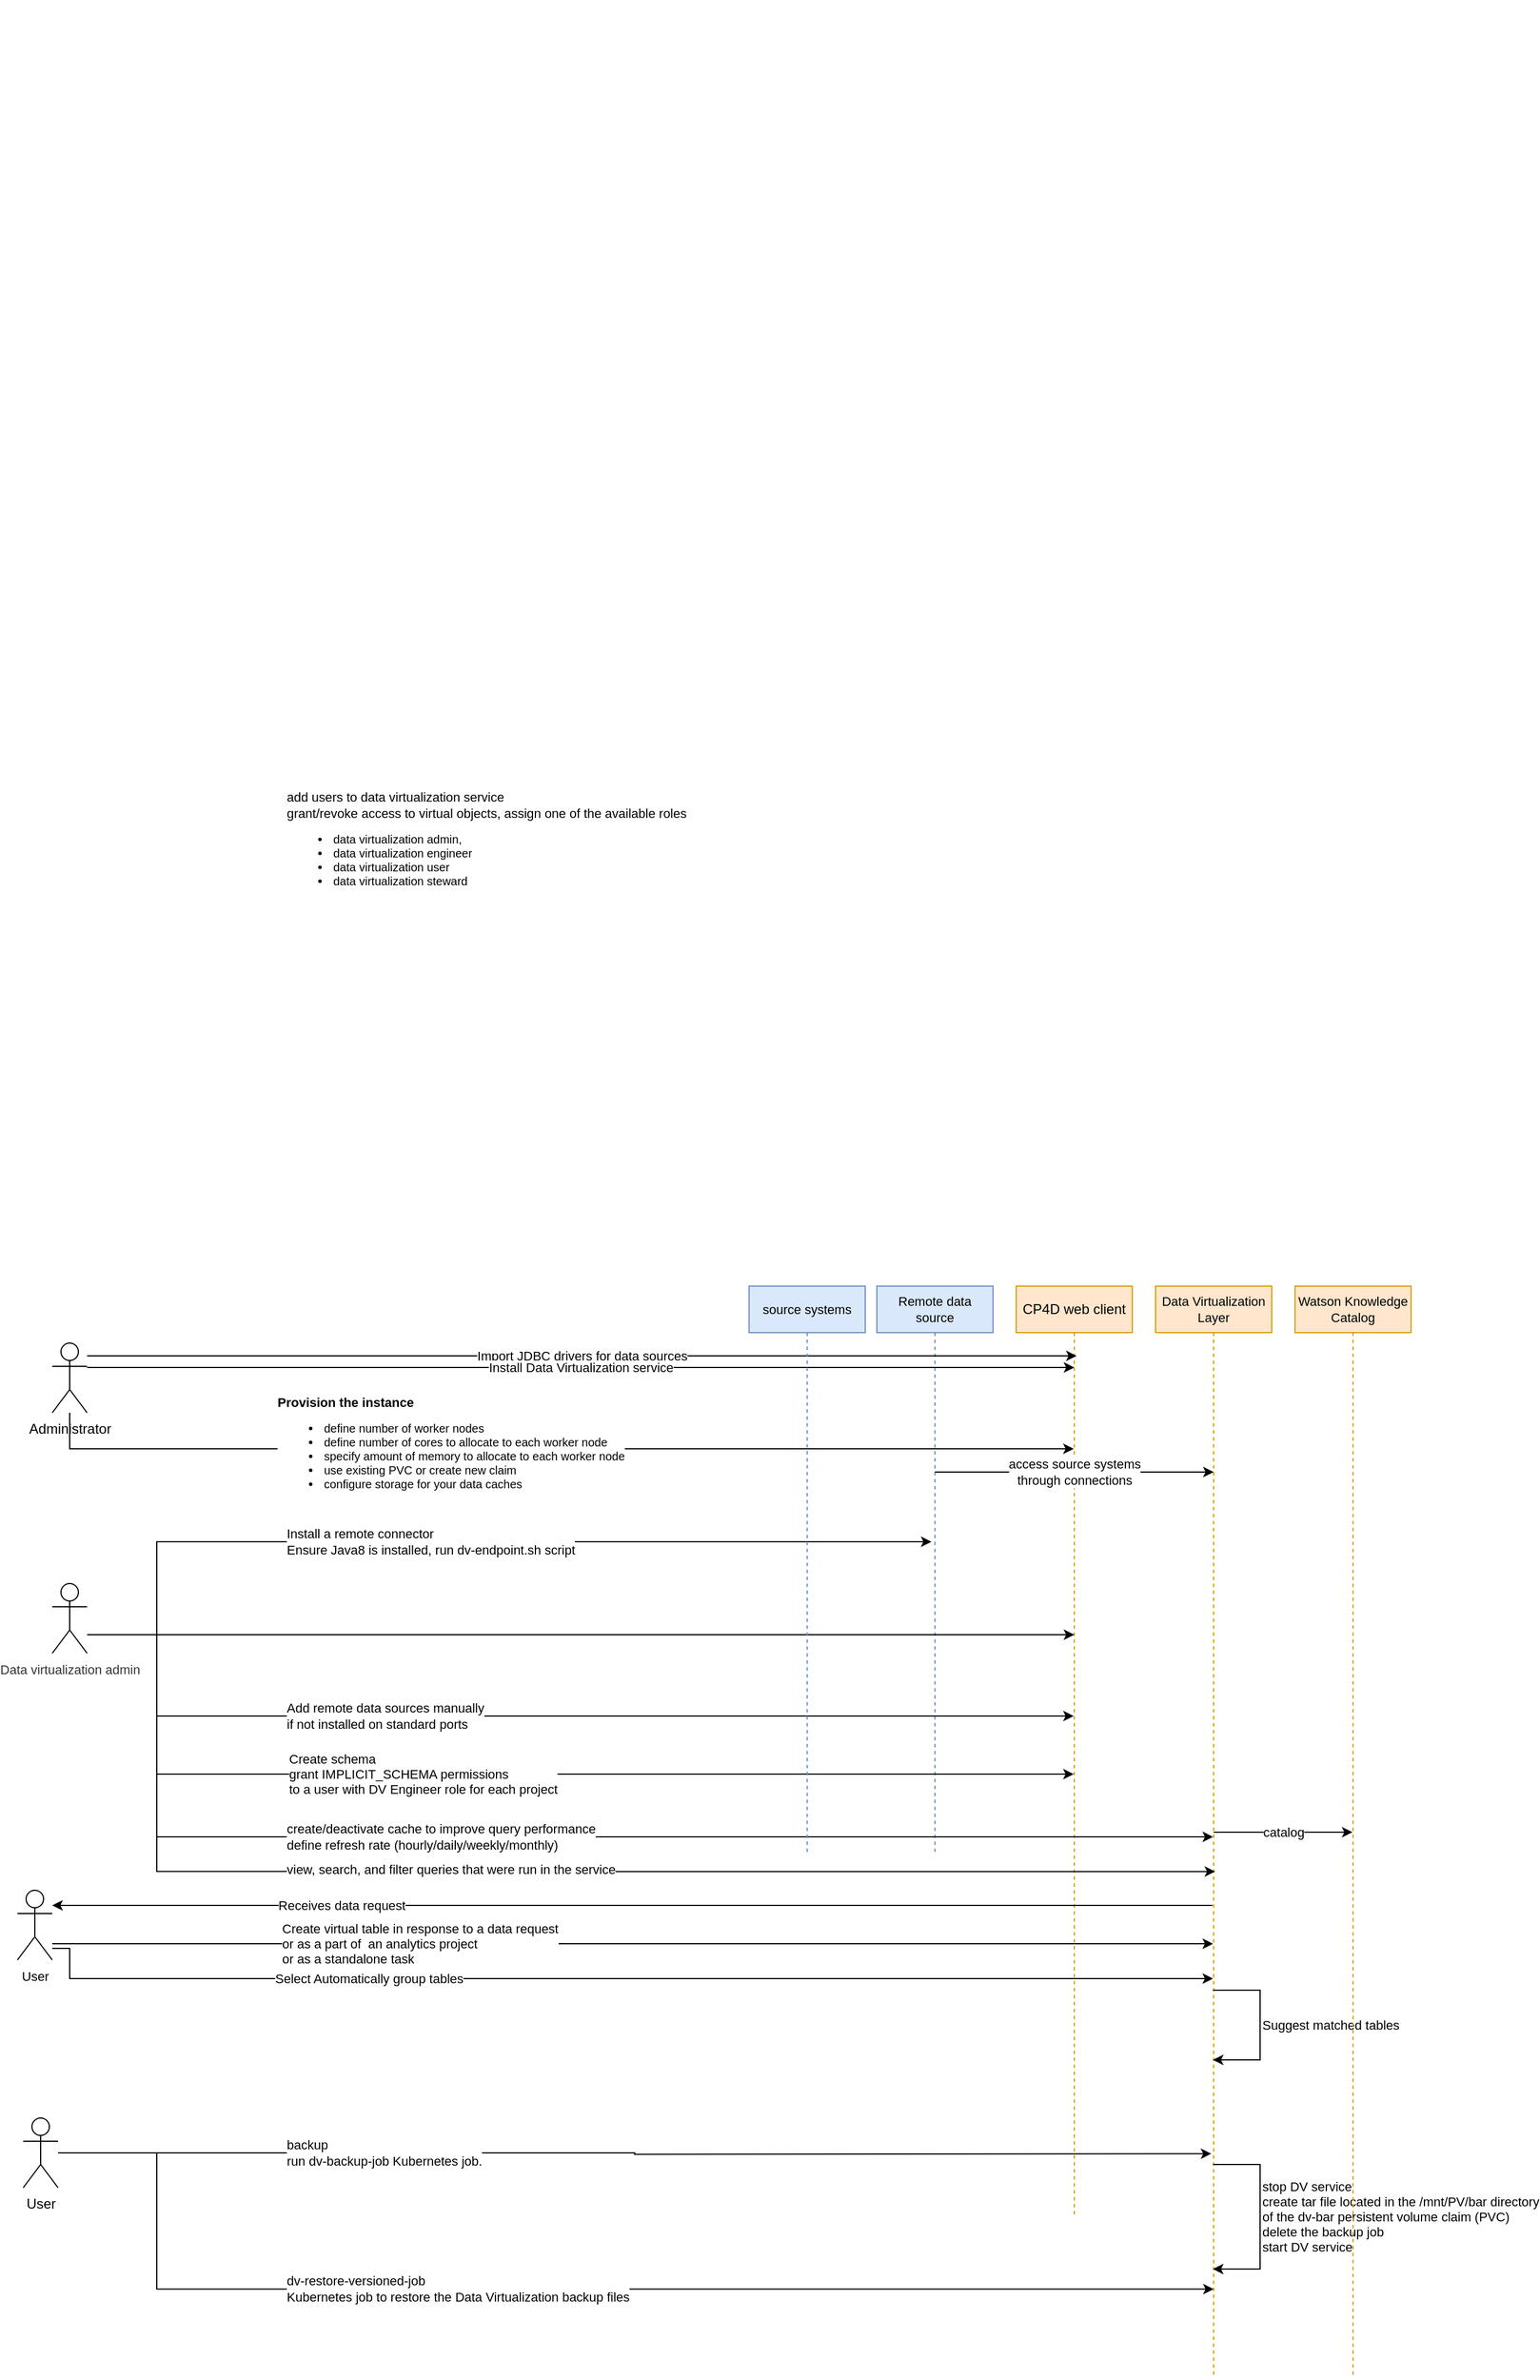 <mxfile version="13.4.2" type="github">
  <diagram id="DmjefM-3_SJbnNz2ie8g" name="Page-1">
    <mxGraphModel dx="769" dy="394" grid="1" gridSize="10" guides="1" tooltips="1" connect="1" arrows="1" fold="1" page="1" pageScale="1" pageWidth="850" pageHeight="1100" math="0" shadow="0">
      <root>
        <mxCell id="0" />
        <mxCell id="1" parent="0" />
        <mxCell id="h26CRx6ADfj_f1zQn1qs-1" value="CP4D web client" style="shape=umlLifeline;perimeter=lifelinePerimeter;whiteSpace=wrap;html=1;container=1;collapsible=0;recursiveResize=0;outlineConnect=0;fillColor=#ffe6cc;strokeColor=#d79b00;" vertex="1" parent="1">
          <mxGeometry x="1450" y="30" width="100" height="800" as="geometry" />
        </mxCell>
        <mxCell id="h26CRx6ADfj_f1zQn1qs-18" value="Receives data request" style="edgeStyle=orthogonalEdgeStyle;rounded=0;orthogonalLoop=1;jettySize=auto;html=1;" edge="1" parent="1" target="h26CRx6ADfj_f1zQn1qs-7">
          <mxGeometry x="0.503" relative="1" as="geometry">
            <mxPoint x="1619" y="563" as="sourcePoint" />
            <mxPoint x="650" y="530" as="targetPoint" />
            <Array as="points">
              <mxPoint x="630" y="563" />
              <mxPoint x="630" y="563" />
            </Array>
            <mxPoint as="offset" />
          </mxGeometry>
        </mxCell>
        <mxCell id="h26CRx6ADfj_f1zQn1qs-35" value="catalog" style="edgeStyle=orthogonalEdgeStyle;rounded=0;orthogonalLoop=1;jettySize=auto;html=1;" edge="1" parent="1" source="h26CRx6ADfj_f1zQn1qs-2" target="h26CRx6ADfj_f1zQn1qs-34">
          <mxGeometry relative="1" as="geometry">
            <Array as="points">
              <mxPoint x="1690" y="610" />
              <mxPoint x="1690" y="610" />
            </Array>
          </mxGeometry>
        </mxCell>
        <mxCell id="h26CRx6ADfj_f1zQn1qs-2" value="Data Virtualization Layer" style="shape=umlLifeline;perimeter=lifelinePerimeter;whiteSpace=wrap;html=1;container=1;collapsible=0;recursiveResize=0;outlineConnect=0;fillColor=#ffe6cc;strokeColor=#d79b00;fontSize=11;" vertex="1" parent="1">
          <mxGeometry x="1570" y="30" width="100" height="940" as="geometry" />
        </mxCell>
        <mxCell id="h26CRx6ADfj_f1zQn1qs-3" value="Remote data source" style="shape=umlLifeline;perimeter=lifelinePerimeter;whiteSpace=wrap;html=1;container=1;collapsible=0;recursiveResize=0;outlineConnect=0;fillColor=#dae8fc;strokeColor=#6c8ebf;fontSize=11;" vertex="1" parent="1">
          <mxGeometry x="1330" y="30" width="100" height="490" as="geometry" />
        </mxCell>
        <mxCell id="h26CRx6ADfj_f1zQn1qs-4" value="access source systems &lt;br&gt;through connections" style="edgeStyle=orthogonalEdgeStyle;rounded=0;orthogonalLoop=1;jettySize=auto;html=1;strokeWidth=1;fontSize=11;" edge="1" parent="1" source="h26CRx6ADfj_f1zQn1qs-3">
          <mxGeometry x="0.002" relative="1" as="geometry">
            <Array as="points">
              <mxPoint x="1620" y="190" />
            </Array>
            <mxPoint x="1380" y="170" as="sourcePoint" />
            <mxPoint x="1620" y="190" as="targetPoint" />
            <mxPoint as="offset" />
          </mxGeometry>
        </mxCell>
        <mxCell id="h26CRx6ADfj_f1zQn1qs-6" value="Import JDBC drivers for data sources" style="edgeStyle=orthogonalEdgeStyle;rounded=0;orthogonalLoop=1;jettySize=auto;html=1;" edge="1" parent="1" source="h26CRx6ADfj_f1zQn1qs-5">
          <mxGeometry relative="1" as="geometry">
            <mxPoint x="1502" y="90" as="targetPoint" />
            <Array as="points">
              <mxPoint x="1502" y="90" />
            </Array>
          </mxGeometry>
        </mxCell>
        <mxCell id="h26CRx6ADfj_f1zQn1qs-9" value="Install Data Virtualization service" style="edgeStyle=orthogonalEdgeStyle;rounded=0;orthogonalLoop=1;jettySize=auto;html=1;" edge="1" parent="1" source="h26CRx6ADfj_f1zQn1qs-5">
          <mxGeometry relative="1" as="geometry">
            <mxPoint x="1500" y="100" as="targetPoint" />
            <Array as="points">
              <mxPoint x="1500" y="100" />
            </Array>
          </mxGeometry>
        </mxCell>
        <mxCell id="h26CRx6ADfj_f1zQn1qs-12" value="Install a remote connector&lt;br&gt;Ensure Java8 is installed,&amp;nbsp;&lt;span class=&quot;ph filepath&quot;&gt;run dv-endpoint.sh&amp;nbsp;&lt;/span&gt;script" style="edgeStyle=orthogonalEdgeStyle;rounded=0;orthogonalLoop=1;jettySize=auto;html=1;align=left;" edge="1" parent="1">
          <mxGeometry x="-0.122" relative="1" as="geometry">
            <mxPoint x="956" y="330" as="sourcePoint" />
            <mxPoint x="1377" y="250" as="targetPoint" />
            <Array as="points">
              <mxPoint x="710" y="330" />
              <mxPoint x="710" y="250" />
              <mxPoint x="1377" y="250" />
            </Array>
            <mxPoint as="offset" />
          </mxGeometry>
        </mxCell>
        <mxCell id="h26CRx6ADfj_f1zQn1qs-28" value="&lt;b&gt;Provision the instance&lt;/b&gt;&lt;br&gt;&lt;ul style=&quot;font-size: 10px&quot;&gt;&lt;li&gt;define number of worker nodes&lt;/li&gt;&lt;li&gt;define number of cores to allocate to each worker node&lt;/li&gt;&lt;li&gt;specify amount of memory to allocate to each worker node&lt;/li&gt;&lt;li&gt;use existing PVC or create new claim&lt;/li&gt;&lt;li&gt;configure storage for your data&amp;nbsp;caches&lt;/li&gt;&lt;/ul&gt;" style="edgeStyle=orthogonalEdgeStyle;rounded=0;orthogonalLoop=1;jettySize=auto;html=1;align=left;" edge="1" parent="1" source="h26CRx6ADfj_f1zQn1qs-5" target="h26CRx6ADfj_f1zQn1qs-1">
          <mxGeometry x="-0.536" relative="1" as="geometry">
            <Array as="points">
              <mxPoint x="635" y="170" />
            </Array>
            <mxPoint as="offset" />
          </mxGeometry>
        </mxCell>
        <mxCell id="h26CRx6ADfj_f1zQn1qs-5" value="Administrator" style="shape=umlActor;verticalLabelPosition=bottom;verticalAlign=top;html=1;outlineConnect=0;" vertex="1" parent="1">
          <mxGeometry x="620" y="79" width="30" height="60" as="geometry" />
        </mxCell>
        <mxCell id="h26CRx6ADfj_f1zQn1qs-8" value="Create virtual table in response to a data request&lt;br&gt;or as a part of&amp;nbsp; an analytics project&lt;br&gt;or as a standalone task" style="edgeStyle=orthogonalEdgeStyle;rounded=0;orthogonalLoop=1;jettySize=auto;html=1;align=left;" edge="1" parent="1" source="h26CRx6ADfj_f1zQn1qs-7">
          <mxGeometry x="0.692" y="650" relative="1" as="geometry">
            <mxPoint x="1619.5" y="596.0" as="targetPoint" />
            <Array as="points">
              <mxPoint x="1470" y="596" />
              <mxPoint x="1470" y="596" />
            </Array>
            <mxPoint x="-650" y="650" as="offset" />
          </mxGeometry>
        </mxCell>
        <mxCell id="h26CRx6ADfj_f1zQn1qs-17" value="Select Automatically group tables" style="edgeStyle=orthogonalEdgeStyle;rounded=0;orthogonalLoop=1;jettySize=auto;html=1;align=left;" edge="1" parent="1" source="h26CRx6ADfj_f1zQn1qs-7">
          <mxGeometry x="-0.579" relative="1" as="geometry">
            <mxPoint x="1619.5" y="626.0" as="targetPoint" />
            <Array as="points">
              <mxPoint x="635" y="600" />
              <mxPoint x="635" y="626" />
            </Array>
            <mxPoint as="offset" />
          </mxGeometry>
        </mxCell>
        <mxCell id="h26CRx6ADfj_f1zQn1qs-7" value="&lt;font style=&quot;font-size: 11px&quot;&gt;User&lt;/font&gt;" style="shape=umlActor;verticalLabelPosition=bottom;verticalAlign=top;html=1;outlineConnect=0;" vertex="1" parent="1">
          <mxGeometry x="590" y="550" width="30" height="60" as="geometry" />
        </mxCell>
        <mxCell id="h26CRx6ADfj_f1zQn1qs-14" value="add users to data virtualization service&lt;br&gt;grant/revoke access to virtual objects, assign one of the available roles&lt;br&gt;&lt;ul style=&quot;font-size: 10px&quot;&gt;&lt;li&gt;data virtualization admin,&amp;nbsp;&lt;/li&gt;&lt;li&gt;data virtualization engineer&lt;/li&gt;&lt;li&gt;data virtualization user&lt;/li&gt;&lt;li&gt;data virtualization steward&lt;/li&gt;&lt;/ul&gt;" style="edgeStyle=orthogonalEdgeStyle;rounded=0;orthogonalLoop=1;jettySize=auto;html=1;align=left;" edge="1" parent="1" source="h26CRx6ADfj_f1zQn1qs-10">
          <mxGeometry x="1" y="680" relative="1" as="geometry">
            <mxPoint x="1500" y="330" as="targetPoint" />
            <Array as="points">
              <mxPoint x="1500" y="330" />
            </Array>
            <mxPoint x="-680" y="-680" as="offset" />
          </mxGeometry>
        </mxCell>
        <mxCell id="h26CRx6ADfj_f1zQn1qs-15" value="Add remote data sources manually &lt;br&gt;if not installed on standard ports" style="edgeStyle=orthogonalEdgeStyle;rounded=0;orthogonalLoop=1;jettySize=auto;html=1;align=left;" edge="1" parent="1" source="h26CRx6ADfj_f1zQn1qs-10" target="h26CRx6ADfj_f1zQn1qs-1">
          <mxGeometry x="-0.478" relative="1" as="geometry">
            <mxPoint x="1502" y="360" as="targetPoint" />
            <Array as="points">
              <mxPoint x="710" y="330" />
              <mxPoint x="710" y="400" />
            </Array>
            <mxPoint as="offset" />
          </mxGeometry>
        </mxCell>
        <mxCell id="h26CRx6ADfj_f1zQn1qs-20" style="edgeStyle=orthogonalEdgeStyle;rounded=0;orthogonalLoop=1;jettySize=auto;html=1;" edge="1" parent="1" source="h26CRx6ADfj_f1zQn1qs-10" target="h26CRx6ADfj_f1zQn1qs-1">
          <mxGeometry relative="1" as="geometry">
            <Array as="points">
              <mxPoint x="710" y="330" />
              <mxPoint x="710" y="450" />
            </Array>
          </mxGeometry>
        </mxCell>
        <mxCell id="h26CRx6ADfj_f1zQn1qs-21" value="Create schema&lt;br&gt;grant&amp;nbsp;IMPLICIT_SCHEMA permissions &lt;br&gt;to a user with&amp;nbsp;&lt;span class=&quot;keyword&quot;&gt;DV&lt;/span&gt; Engineer role for each project" style="edgeLabel;html=1;align=left;verticalAlign=middle;resizable=0;points=[];" vertex="1" connectable="0" parent="h26CRx6ADfj_f1zQn1qs-20">
          <mxGeometry x="-0.209" relative="1" as="geometry">
            <mxPoint x="-91.08" as="offset" />
          </mxGeometry>
        </mxCell>
        <mxCell id="h26CRx6ADfj_f1zQn1qs-31" value="create/deactivate cache to improve query performance&lt;br&gt;define refresh rate (hourly/daily/weekly/monthly)" style="edgeStyle=orthogonalEdgeStyle;rounded=0;orthogonalLoop=1;jettySize=auto;html=1;align=left;" edge="1" parent="1" source="h26CRx6ADfj_f1zQn1qs-10" target="h26CRx6ADfj_f1zQn1qs-2">
          <mxGeometry x="-0.398" relative="1" as="geometry">
            <mxPoint x="710" y="530" as="targetPoint" />
            <Array as="points">
              <mxPoint x="710" y="330" />
              <mxPoint x="710" y="504" />
            </Array>
            <mxPoint as="offset" />
          </mxGeometry>
        </mxCell>
        <mxCell id="h26CRx6ADfj_f1zQn1qs-32" style="edgeStyle=orthogonalEdgeStyle;rounded=0;orthogonalLoop=1;jettySize=auto;html=1;entryX=0.513;entryY=0.536;entryDx=0;entryDy=0;entryPerimeter=0;" edge="1" parent="1" source="h26CRx6ADfj_f1zQn1qs-10" target="h26CRx6ADfj_f1zQn1qs-2">
          <mxGeometry relative="1" as="geometry">
            <mxPoint x="710" y="540" as="targetPoint" />
            <Array as="points">
              <mxPoint x="710" y="330" />
              <mxPoint x="710" y="534" />
            </Array>
          </mxGeometry>
        </mxCell>
        <mxCell id="h26CRx6ADfj_f1zQn1qs-33" value="view, search, and filter queries that were run in the service" style="edgeLabel;html=1;align=left;verticalAlign=middle;resizable=0;points=[];" vertex="1" connectable="0" parent="h26CRx6ADfj_f1zQn1qs-32">
          <mxGeometry x="-0.34" y="2" relative="1" as="geometry">
            <mxPoint x="-14.32" as="offset" />
          </mxGeometry>
        </mxCell>
        <mxCell id="h26CRx6ADfj_f1zQn1qs-10" value="&lt;font color=&quot;#323232&quot;&gt;&lt;span style=&quot;font-size: 11px ; background-color: rgb(255 , 255 , 255)&quot;&gt;Data virtualization admin&lt;/span&gt;&lt;/font&gt;" style="shape=umlActor;verticalLabelPosition=bottom;verticalAlign=top;html=1;outlineConnect=0;" vertex="1" parent="1">
          <mxGeometry x="620" y="286" width="30" height="60" as="geometry" />
        </mxCell>
        <mxCell id="h26CRx6ADfj_f1zQn1qs-13" value="source systems" style="shape=umlLifeline;perimeter=lifelinePerimeter;whiteSpace=wrap;html=1;container=1;collapsible=0;recursiveResize=0;outlineConnect=0;fillColor=#dae8fc;strokeColor=#6c8ebf;fontSize=11;" vertex="1" parent="1">
          <mxGeometry x="1220" y="30" width="100" height="490" as="geometry" />
        </mxCell>
        <mxCell id="h26CRx6ADfj_f1zQn1qs-16" value="Suggest matched tables" style="edgeStyle=orthogonalEdgeStyle;rounded=0;orthogonalLoop=1;jettySize=auto;html=1;align=left;" edge="1" parent="1">
          <mxGeometry relative="1" as="geometry">
            <mxPoint x="1619.389" y="636.0" as="sourcePoint" />
            <mxPoint x="1619.389" y="696.0" as="targetPoint" />
            <Array as="points">
              <mxPoint x="1660" y="636" />
              <mxPoint x="1660" y="696" />
            </Array>
          </mxGeometry>
        </mxCell>
        <mxCell id="h26CRx6ADfj_f1zQn1qs-23" style="edgeStyle=orthogonalEdgeStyle;rounded=0;orthogonalLoop=1;jettySize=auto;html=1;entryX=0.48;entryY=0.671;entryDx=0;entryDy=0;entryPerimeter=0;" edge="1" parent="1" source="h26CRx6ADfj_f1zQn1qs-22">
          <mxGeometry relative="1" as="geometry">
            <mxPoint x="1618.0" y="776.74" as="targetPoint" />
          </mxGeometry>
        </mxCell>
        <mxCell id="h26CRx6ADfj_f1zQn1qs-24" value="backup&lt;br&gt;run&amp;nbsp;&lt;span class=&quot;ph filepath&quot;&gt;dv-backup-job&amp;nbsp;&lt;/span&gt;&lt;span class=&quot;keyword&quot;&gt;Kubernetes&lt;/span&gt; job." style="edgeLabel;html=1;align=left;verticalAlign=middle;resizable=0;points=[];" vertex="1" connectable="0" parent="h26CRx6ADfj_f1zQn1qs-23">
          <mxGeometry x="-0.289" y="-1" relative="1" as="geometry">
            <mxPoint x="-158.51" y="-1" as="offset" />
          </mxGeometry>
        </mxCell>
        <mxCell id="h26CRx6ADfj_f1zQn1qs-26" style="edgeStyle=orthogonalEdgeStyle;rounded=0;orthogonalLoop=1;jettySize=auto;html=1;entryX=0.5;entryY=0.795;entryDx=0;entryDy=0;entryPerimeter=0;" edge="1" parent="1" source="h26CRx6ADfj_f1zQn1qs-22">
          <mxGeometry relative="1" as="geometry">
            <mxPoint x="1620" y="893.3" as="targetPoint" />
            <Array as="points">
              <mxPoint x="710" y="776" />
              <mxPoint x="710" y="893" />
            </Array>
          </mxGeometry>
        </mxCell>
        <mxCell id="h26CRx6ADfj_f1zQn1qs-27" value="&lt;span class=&quot;ph filepath&quot;&gt;dv-restore-versioned-job&lt;/span&gt;&lt;br&gt;&lt;span class=&quot;keyword&quot;&gt;Kubernetes&lt;/span&gt; job to restore the &lt;span class=&quot;keyword&quot;&gt;Data Virtualization&lt;/span&gt; backup files" style="edgeLabel;html=1;align=left;verticalAlign=middle;resizable=0;points=[];" vertex="1" connectable="0" parent="h26CRx6ADfj_f1zQn1qs-26">
          <mxGeometry x="-0.204" y="1" relative="1" as="geometry">
            <mxPoint x="-130.41" as="offset" />
          </mxGeometry>
        </mxCell>
        <mxCell id="h26CRx6ADfj_f1zQn1qs-22" value="User" style="shape=umlActor;verticalLabelPosition=bottom;verticalAlign=top;html=1;outlineConnect=0;" vertex="1" parent="1">
          <mxGeometry x="595" y="746" width="30" height="60" as="geometry" />
        </mxCell>
        <mxCell id="h26CRx6ADfj_f1zQn1qs-25" value="stop DV service&lt;br&gt;create tar file located in the &lt;span class=&quot;ph filepath&quot;&gt;/mnt/PV/bar&lt;/span&gt; directory&lt;br/&gt;of the &lt;span class=&quot;ph filepath&quot;&gt;dv-bar&lt;/span&gt; persistent volume claim (PVC)&lt;br&gt;delete the backup job&lt;br&gt;start DV service" style="edgeStyle=orthogonalEdgeStyle;rounded=0;orthogonalLoop=1;jettySize=auto;html=1;align=left;" edge="1" parent="1">
          <mxGeometry relative="1" as="geometry">
            <mxPoint x="1619.389" y="786.0" as="sourcePoint" />
            <mxPoint x="1619.389" y="876.0" as="targetPoint" />
            <Array as="points">
              <mxPoint x="1660" y="786" />
              <mxPoint x="1660" y="876" />
            </Array>
          </mxGeometry>
        </mxCell>
        <mxCell id="h26CRx6ADfj_f1zQn1qs-34" value="Watson Knowledge Catalog" style="shape=umlLifeline;perimeter=lifelinePerimeter;whiteSpace=wrap;html=1;container=1;collapsible=0;recursiveResize=0;outlineConnect=0;fillColor=#ffe6cc;strokeColor=#d79b00;fontSize=11;" vertex="1" parent="1">
          <mxGeometry x="1690" y="30" width="100" height="940" as="geometry" />
        </mxCell>
      </root>
    </mxGraphModel>
  </diagram>
</mxfile>
